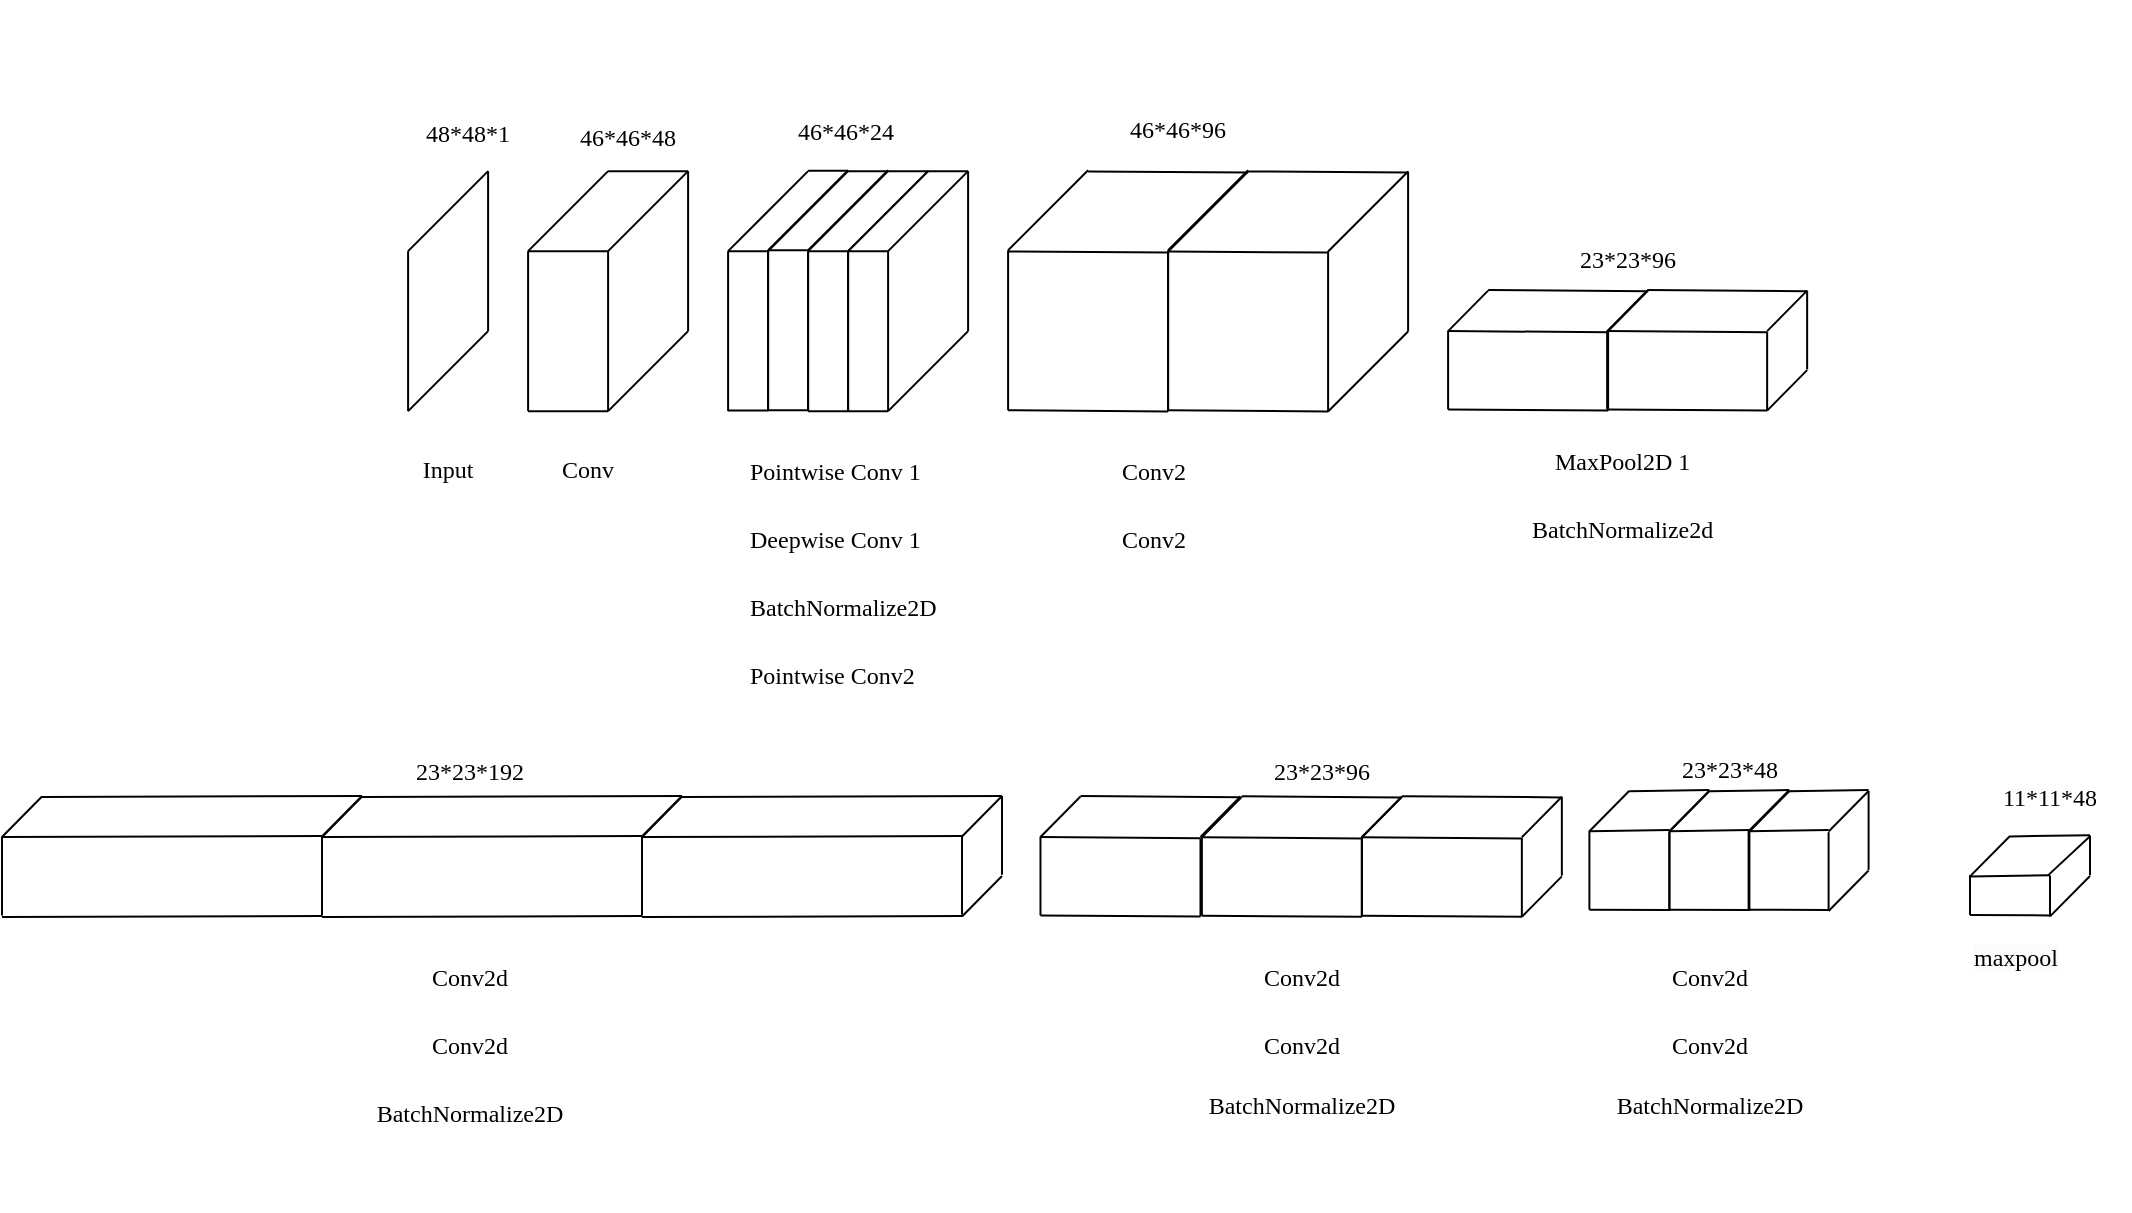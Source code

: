 <mxfile version="24.4.14" type="github">
  <diagram name="Page-1" id="ruQCSjTuEK-CR4j8ts8-">
    <mxGraphModel dx="1876" dy="813" grid="1" gridSize="10" guides="1" tooltips="1" connect="1" arrows="1" fold="1" page="1" pageScale="1" pageWidth="827" pageHeight="1169" math="0" shadow="0">
      <root>
        <mxCell id="0" />
        <mxCell id="1" parent="0" />
        <mxCell id="BOT6v-Y-nVdcMwbrMlGy-1" value="" style="endArrow=none;html=1;rounded=0;" parent="1" edge="1">
          <mxGeometry width="50" height="50" relative="1" as="geometry">
            <mxPoint x="249.05" y="250.57" as="sourcePoint" />
            <mxPoint x="289.05" y="210.57" as="targetPoint" />
          </mxGeometry>
        </mxCell>
        <mxCell id="BOT6v-Y-nVdcMwbrMlGy-2" value="" style="endArrow=none;html=1;rounded=0;" parent="1" edge="1">
          <mxGeometry width="50" height="50" relative="1" as="geometry">
            <mxPoint x="249.05" y="330.57" as="sourcePoint" />
            <mxPoint x="249.05" y="250.57" as="targetPoint" />
          </mxGeometry>
        </mxCell>
        <mxCell id="BOT6v-Y-nVdcMwbrMlGy-3" value="" style="endArrow=none;html=1;rounded=0;" parent="1" edge="1">
          <mxGeometry width="50" height="50" relative="1" as="geometry">
            <mxPoint x="249.05" y="330.57" as="sourcePoint" />
            <mxPoint x="289.05" y="290.57" as="targetPoint" />
          </mxGeometry>
        </mxCell>
        <mxCell id="BOT6v-Y-nVdcMwbrMlGy-4" value="" style="endArrow=none;html=1;rounded=0;" parent="1" edge="1">
          <mxGeometry width="50" height="50" relative="1" as="geometry">
            <mxPoint x="289.05" y="290.57" as="sourcePoint" />
            <mxPoint x="289.05" y="210.57" as="targetPoint" />
          </mxGeometry>
        </mxCell>
        <mxCell id="BOT6v-Y-nVdcMwbrMlGy-9" value="" style="endArrow=none;html=1;rounded=0;" parent="1" edge="1">
          <mxGeometry width="50" height="50" relative="1" as="geometry">
            <mxPoint x="309.05" y="250.57" as="sourcePoint" />
            <mxPoint x="349.05" y="210.57" as="targetPoint" />
          </mxGeometry>
        </mxCell>
        <mxCell id="BOT6v-Y-nVdcMwbrMlGy-10" value="" style="endArrow=none;html=1;rounded=0;" parent="1" edge="1">
          <mxGeometry width="50" height="50" relative="1" as="geometry">
            <mxPoint x="309.05" y="330.57" as="sourcePoint" />
            <mxPoint x="309.05" y="250.57" as="targetPoint" />
          </mxGeometry>
        </mxCell>
        <mxCell id="BOT6v-Y-nVdcMwbrMlGy-13" value="" style="endArrow=none;html=1;rounded=0;" parent="1" edge="1">
          <mxGeometry width="50" height="50" relative="1" as="geometry">
            <mxPoint x="309.05" y="330.57" as="sourcePoint" />
            <mxPoint x="349.05" y="330.57" as="targetPoint" />
          </mxGeometry>
        </mxCell>
        <mxCell id="BOT6v-Y-nVdcMwbrMlGy-14" value="" style="endArrow=none;html=1;rounded=0;" parent="1" edge="1">
          <mxGeometry width="50" height="50" relative="1" as="geometry">
            <mxPoint x="349.05" y="330.57" as="sourcePoint" />
            <mxPoint x="349.05" y="250.57" as="targetPoint" />
          </mxGeometry>
        </mxCell>
        <mxCell id="BOT6v-Y-nVdcMwbrMlGy-15" value="" style="endArrow=none;html=1;rounded=0;" parent="1" edge="1">
          <mxGeometry width="50" height="50" relative="1" as="geometry">
            <mxPoint x="349.05" y="330.57" as="sourcePoint" />
            <mxPoint x="389.05" y="290.57" as="targetPoint" />
          </mxGeometry>
        </mxCell>
        <mxCell id="BOT6v-Y-nVdcMwbrMlGy-16" value="" style="endArrow=none;html=1;rounded=0;" parent="1" edge="1">
          <mxGeometry width="50" height="50" relative="1" as="geometry">
            <mxPoint x="389.05" y="290.57" as="sourcePoint" />
            <mxPoint x="389.05" y="210.57" as="targetPoint" />
          </mxGeometry>
        </mxCell>
        <mxCell id="BOT6v-Y-nVdcMwbrMlGy-17" value="" style="endArrow=none;html=1;rounded=0;" parent="1" edge="1">
          <mxGeometry width="50" height="50" relative="1" as="geometry">
            <mxPoint x="309.05" y="250.57" as="sourcePoint" />
            <mxPoint x="349.05" y="250.57" as="targetPoint" />
          </mxGeometry>
        </mxCell>
        <mxCell id="BOT6v-Y-nVdcMwbrMlGy-18" value="" style="endArrow=none;html=1;rounded=0;" parent="1" edge="1">
          <mxGeometry width="50" height="50" relative="1" as="geometry">
            <mxPoint x="349.05" y="210.57" as="sourcePoint" />
            <mxPoint x="389.05" y="210.57" as="targetPoint" />
          </mxGeometry>
        </mxCell>
        <mxCell id="BOT6v-Y-nVdcMwbrMlGy-19" value="" style="endArrow=none;html=1;rounded=0;" parent="1" edge="1">
          <mxGeometry width="50" height="50" relative="1" as="geometry">
            <mxPoint x="349.05" y="250.57" as="sourcePoint" />
            <mxPoint x="389.05" y="210.57" as="targetPoint" />
          </mxGeometry>
        </mxCell>
        <mxCell id="BOT6v-Y-nVdcMwbrMlGy-20" value="" style="endArrow=none;html=1;rounded=0;" parent="1" edge="1">
          <mxGeometry width="50" height="50" relative="1" as="geometry">
            <mxPoint x="409.05" y="250.57" as="sourcePoint" />
            <mxPoint x="449.05" y="210.57" as="targetPoint" />
          </mxGeometry>
        </mxCell>
        <mxCell id="BOT6v-Y-nVdcMwbrMlGy-21" value="" style="endArrow=none;html=1;rounded=0;" parent="1" edge="1">
          <mxGeometry width="50" height="50" relative="1" as="geometry">
            <mxPoint x="409.05" y="330.57" as="sourcePoint" />
            <mxPoint x="409.05" y="250.57" as="targetPoint" />
          </mxGeometry>
        </mxCell>
        <mxCell id="BOT6v-Y-nVdcMwbrMlGy-23" value="" style="endArrow=none;html=1;rounded=0;" parent="1" edge="1">
          <mxGeometry width="50" height="50" relative="1" as="geometry">
            <mxPoint x="429.05" y="330.57" as="sourcePoint" />
            <mxPoint x="429.05" y="250.57" as="targetPoint" />
          </mxGeometry>
        </mxCell>
        <mxCell id="BOT6v-Y-nVdcMwbrMlGy-28" value="" style="endArrow=none;html=1;rounded=0;" parent="1" edge="1">
          <mxGeometry width="50" height="50" relative="1" as="geometry">
            <mxPoint x="429.05" y="250.57" as="sourcePoint" />
            <mxPoint x="469.05" y="210.57" as="targetPoint" />
          </mxGeometry>
        </mxCell>
        <mxCell id="BOT6v-Y-nVdcMwbrMlGy-30" value="" style="endArrow=none;html=1;rounded=0;" parent="1" edge="1">
          <mxGeometry width="50" height="50" relative="1" as="geometry">
            <mxPoint x="409.05" y="330.29" as="sourcePoint" />
            <mxPoint x="429.05" y="330.29" as="targetPoint" />
          </mxGeometry>
        </mxCell>
        <mxCell id="BOT6v-Y-nVdcMwbrMlGy-31" value="" style="endArrow=none;html=1;rounded=0;" parent="1" edge="1">
          <mxGeometry width="50" height="50" relative="1" as="geometry">
            <mxPoint x="409.05" y="250.57" as="sourcePoint" />
            <mxPoint x="429.05" y="250.57" as="targetPoint" />
          </mxGeometry>
        </mxCell>
        <mxCell id="BOT6v-Y-nVdcMwbrMlGy-32" value="" style="endArrow=none;html=1;rounded=0;" parent="1" edge="1">
          <mxGeometry width="50" height="50" relative="1" as="geometry">
            <mxPoint x="449.05" y="210.38" as="sourcePoint" />
            <mxPoint x="469.05" y="210.38" as="targetPoint" />
          </mxGeometry>
        </mxCell>
        <mxCell id="BOT6v-Y-nVdcMwbrMlGy-33" value="&lt;p style=&quot;font-family: &amp;quot;YAFdJllHsUM 0&amp;quot;, _fb_, auto; --fontSize: 16px; --lineHeight: 1.4; line-height: 22px;&quot; class=&quot;cvGsUA direction-ltr align-center para-style-body&quot;&gt;&lt;span style=&quot;background-color: initial;&quot;&gt;48*48*1&lt;/span&gt;&lt;br&gt;&lt;/p&gt;" style="text;html=1;align=center;verticalAlign=middle;whiteSpace=wrap;rounded=0;" parent="1" vertex="1">
          <mxGeometry x="249.05" y="160.57" width="60" height="60" as="geometry" />
        </mxCell>
        <mxCell id="BOT6v-Y-nVdcMwbrMlGy-35" value="&lt;p style=&quot;font-family: &amp;quot;YAFdJllHsUM 0&amp;quot;, _fb_, auto; --fontSize: 16px; --lineHeight: 1.4; line-height: 22px;&quot; class=&quot;cvGsUA direction-ltr align-center para-style-body&quot;&gt;&lt;br&gt;&lt;/p&gt;&lt;p style=&quot;font-family: &amp;quot;YAFdJllHsUM 0&amp;quot;, _fb_, auto; --fontSize: 16px; --lineHeight: 1.4; line-height: 22px;&quot; class=&quot;cvGsUA direction-ltr align-center para-style-body&quot;&gt;&lt;span class=&quot;OYPEnA text-decoration-none text-strikethrough-none&quot;&gt;46*46*48&lt;/span&gt;&lt;/p&gt;" style="text;html=1;align=center;verticalAlign=middle;whiteSpace=wrap;rounded=0;" parent="1" vertex="1">
          <mxGeometry x="329.05" y="160.57" width="60" height="30" as="geometry" />
        </mxCell>
        <mxCell id="BOT6v-Y-nVdcMwbrMlGy-36" value="&lt;p class=&quot;cvGsUA direction-ltr align-center para-style-body&quot; style=&quot;color: rgb(0, 0, 0); font-family: &amp;quot;YAFdJllHsUM 0&amp;quot;, _fb_, auto; --fontSize: 16px; --lineHeight: 1.4; text-transform: none; line-height: 22px;&quot;&gt;&lt;span style=&quot;background-color: initial; white-space: pre;&quot;&gt;&#x9;&lt;/span&gt;&lt;span style=&quot;background-color: initial;&quot;&gt;46*46*24&lt;/span&gt;&lt;br&gt;&lt;/p&gt;" style="text;whiteSpace=wrap;html=1;" parent="1" vertex="1">
          <mxGeometry x="418.05" y="160.57" width="120" height="100" as="geometry" />
        </mxCell>
        <mxCell id="BOT6v-Y-nVdcMwbrMlGy-37" value="" style="endArrow=none;html=1;rounded=0;" parent="1" edge="1">
          <mxGeometry width="50" height="50" relative="1" as="geometry">
            <mxPoint x="429.05" y="250.09" as="sourcePoint" />
            <mxPoint x="469.05" y="210.09" as="targetPoint" />
          </mxGeometry>
        </mxCell>
        <mxCell id="BOT6v-Y-nVdcMwbrMlGy-38" value="" style="endArrow=none;html=1;rounded=0;" parent="1" edge="1">
          <mxGeometry width="50" height="50" relative="1" as="geometry">
            <mxPoint x="429.05" y="330.09" as="sourcePoint" />
            <mxPoint x="429.05" y="250.09" as="targetPoint" />
          </mxGeometry>
        </mxCell>
        <mxCell id="BOT6v-Y-nVdcMwbrMlGy-39" value="" style="endArrow=none;html=1;rounded=0;" parent="1" edge="1">
          <mxGeometry width="50" height="50" relative="1" as="geometry">
            <mxPoint x="449.05" y="330.09" as="sourcePoint" />
            <mxPoint x="449.05" y="250.09" as="targetPoint" />
          </mxGeometry>
        </mxCell>
        <mxCell id="BOT6v-Y-nVdcMwbrMlGy-42" value="" style="endArrow=none;html=1;rounded=0;" parent="1" edge="1">
          <mxGeometry width="50" height="50" relative="1" as="geometry">
            <mxPoint x="449.05" y="250.09" as="sourcePoint" />
            <mxPoint x="489.05" y="210.09" as="targetPoint" />
          </mxGeometry>
        </mxCell>
        <mxCell id="BOT6v-Y-nVdcMwbrMlGy-43" value="" style="endArrow=none;html=1;rounded=0;" parent="1" edge="1">
          <mxGeometry width="50" height="50" relative="1" as="geometry">
            <mxPoint x="429.05" y="330.09" as="sourcePoint" />
            <mxPoint x="449.05" y="330.09" as="targetPoint" />
          </mxGeometry>
        </mxCell>
        <mxCell id="BOT6v-Y-nVdcMwbrMlGy-44" value="" style="endArrow=none;html=1;rounded=0;" parent="1" edge="1">
          <mxGeometry width="50" height="50" relative="1" as="geometry">
            <mxPoint x="429.05" y="250.09" as="sourcePoint" />
            <mxPoint x="449.05" y="250.09" as="targetPoint" />
          </mxGeometry>
        </mxCell>
        <mxCell id="BOT6v-Y-nVdcMwbrMlGy-46" value="&lt;p style=&quot;font-family: &amp;quot;YAFdJllHsUM 0&amp;quot;, _fb_, auto; --fontSize: 16px; --lineHeight: 1.4; line-height: 22px;&quot; class=&quot;cvGsUA direction-ltr align-center para-style-body&quot;&gt;&lt;br&gt;&lt;/p&gt;" style="text;whiteSpace=wrap;html=1;" parent="1" vertex="1">
          <mxGeometry x="509.05" y="125.57" width="90" height="70" as="geometry" />
        </mxCell>
        <mxCell id="BOT6v-Y-nVdcMwbrMlGy-56" value="&lt;p style=&quot;font-family: &amp;quot;YAFdJllHsUM 0&amp;quot;, _fb_, auto; --fontSize: 16px; --lineHeight: 1.4; line-height: 22px;&quot; class=&quot;cvGsUA direction-ltr align-center para-style-body&quot;&gt;&lt;br&gt;&lt;/p&gt;" style="text;whiteSpace=wrap;html=1;" parent="1" vertex="1">
          <mxGeometry x="594.05" y="125.57" width="90" height="70" as="geometry" />
        </mxCell>
        <mxCell id="BOT6v-Y-nVdcMwbrMlGy-59" value="" style="group" parent="1" vertex="1" connectable="0">
          <mxGeometry x="469.05" y="210.57" width="60" height="120" as="geometry" />
        </mxCell>
        <mxCell id="BOT6v-Y-nVdcMwbrMlGy-60" value="" style="endArrow=none;html=1;rounded=0;" parent="BOT6v-Y-nVdcMwbrMlGy-59" edge="1">
          <mxGeometry width="50" height="50" relative="1" as="geometry">
            <mxPoint y="40" as="sourcePoint" />
            <mxPoint x="40" as="targetPoint" />
          </mxGeometry>
        </mxCell>
        <mxCell id="BOT6v-Y-nVdcMwbrMlGy-61" value="" style="endArrow=none;html=1;rounded=0;" parent="BOT6v-Y-nVdcMwbrMlGy-59" edge="1">
          <mxGeometry width="50" height="50" relative="1" as="geometry">
            <mxPoint y="120" as="sourcePoint" />
            <mxPoint y="40" as="targetPoint" />
          </mxGeometry>
        </mxCell>
        <mxCell id="BOT6v-Y-nVdcMwbrMlGy-62" value="" style="endArrow=none;html=1;rounded=0;" parent="BOT6v-Y-nVdcMwbrMlGy-59" edge="1">
          <mxGeometry width="50" height="50" relative="1" as="geometry">
            <mxPoint x="20" y="120" as="sourcePoint" />
            <mxPoint x="20" y="40" as="targetPoint" />
          </mxGeometry>
        </mxCell>
        <mxCell id="BOT6v-Y-nVdcMwbrMlGy-63" value="" style="endArrow=none;html=1;rounded=0;" parent="BOT6v-Y-nVdcMwbrMlGy-59" edge="1">
          <mxGeometry width="50" height="50" relative="1" as="geometry">
            <mxPoint x="20" y="120" as="sourcePoint" />
            <mxPoint x="60" y="80" as="targetPoint" />
          </mxGeometry>
        </mxCell>
        <mxCell id="BOT6v-Y-nVdcMwbrMlGy-64" value="" style="endArrow=none;html=1;rounded=0;" parent="BOT6v-Y-nVdcMwbrMlGy-59" edge="1">
          <mxGeometry width="50" height="50" relative="1" as="geometry">
            <mxPoint x="60" y="80" as="sourcePoint" />
            <mxPoint x="60" as="targetPoint" />
          </mxGeometry>
        </mxCell>
        <mxCell id="BOT6v-Y-nVdcMwbrMlGy-65" value="" style="endArrow=none;html=1;rounded=0;" parent="BOT6v-Y-nVdcMwbrMlGy-59" edge="1">
          <mxGeometry width="50" height="50" relative="1" as="geometry">
            <mxPoint x="20" y="40" as="sourcePoint" />
            <mxPoint x="60" as="targetPoint" />
          </mxGeometry>
        </mxCell>
        <mxCell id="BOT6v-Y-nVdcMwbrMlGy-66" value="" style="endArrow=none;html=1;rounded=0;" parent="BOT6v-Y-nVdcMwbrMlGy-59" edge="1">
          <mxGeometry width="50" height="50" relative="1" as="geometry">
            <mxPoint y="120" as="sourcePoint" />
            <mxPoint x="20" y="120" as="targetPoint" />
          </mxGeometry>
        </mxCell>
        <mxCell id="BOT6v-Y-nVdcMwbrMlGy-67" value="" style="endArrow=none;html=1;rounded=0;" parent="BOT6v-Y-nVdcMwbrMlGy-59" edge="1">
          <mxGeometry width="50" height="50" relative="1" as="geometry">
            <mxPoint y="40" as="sourcePoint" />
            <mxPoint x="20" y="40" as="targetPoint" />
          </mxGeometry>
        </mxCell>
        <mxCell id="BOT6v-Y-nVdcMwbrMlGy-68" value="" style="endArrow=none;html=1;rounded=0;" parent="BOT6v-Y-nVdcMwbrMlGy-59" edge="1">
          <mxGeometry width="50" height="50" relative="1" as="geometry">
            <mxPoint x="40" as="sourcePoint" />
            <mxPoint x="60" as="targetPoint" />
          </mxGeometry>
        </mxCell>
        <mxCell id="BOT6v-Y-nVdcMwbrMlGy-81" value="&lt;p class=&quot;cvGsUA direction-ltr align-center para-style-body&quot; style=&quot;text-align: center; color: rgb(0, 0, 0); font-family: &amp;quot;YAFdJllHsUM 0&amp;quot;, _fb_, auto; --fontSize: 16px; --lineHeight: 1.4; text-transform: none; line-height: 22px;&quot;&gt;&lt;br&gt;&lt;/p&gt;&lt;p class=&quot;cvGsUA direction-ltr align-center para-style-body&quot; style=&quot;text-align: center; color: rgb(0, 0, 0); font-family: &amp;quot;YAFdJllHsUM 0&amp;quot;, _fb_, auto; --fontSize: 16px; --lineHeight: 1.4; text-transform: none; line-height: 22px;&quot;&gt;&lt;span class=&quot;OYPEnA text-decoration-none text-strikethrough-none&quot; style=&quot;color: rgb(0, 0, 0); font-weight: 400; font-style: normal;&quot;&gt;46*46*96&lt;/span&gt;&lt;/p&gt;" style="text;whiteSpace=wrap;html=1;" parent="1" vertex="1">
          <mxGeometry x="608.05" y="125.57" width="80" height="80.42" as="geometry" />
        </mxCell>
        <mxCell id="BOT6v-Y-nVdcMwbrMlGy-93" value="" style="group" parent="1" vertex="1" connectable="0">
          <mxGeometry x="629.05" y="210.15" width="120" height="120.57" as="geometry" />
        </mxCell>
        <mxCell id="BOT6v-Y-nVdcMwbrMlGy-94" value="" style="endArrow=none;html=1;rounded=0;" parent="BOT6v-Y-nVdcMwbrMlGy-93" edge="1">
          <mxGeometry width="50" height="50" relative="1" as="geometry">
            <mxPoint y="40" as="sourcePoint" />
            <mxPoint x="40" as="targetPoint" />
          </mxGeometry>
        </mxCell>
        <mxCell id="BOT6v-Y-nVdcMwbrMlGy-95" value="" style="endArrow=none;html=1;rounded=0;" parent="BOT6v-Y-nVdcMwbrMlGy-93" edge="1">
          <mxGeometry width="50" height="50" relative="1" as="geometry">
            <mxPoint y="120" as="sourcePoint" />
            <mxPoint y="40" as="targetPoint" />
          </mxGeometry>
        </mxCell>
        <mxCell id="BOT6v-Y-nVdcMwbrMlGy-96" value="" style="endArrow=none;html=1;rounded=0;" parent="BOT6v-Y-nVdcMwbrMlGy-93" edge="1">
          <mxGeometry width="50" height="50" relative="1" as="geometry">
            <mxPoint y="120" as="sourcePoint" />
            <mxPoint x="80" y="120.57" as="targetPoint" />
          </mxGeometry>
        </mxCell>
        <mxCell id="BOT6v-Y-nVdcMwbrMlGy-97" value="" style="endArrow=none;html=1;rounded=0;" parent="BOT6v-Y-nVdcMwbrMlGy-93" edge="1">
          <mxGeometry width="50" height="50" relative="1" as="geometry">
            <mxPoint x="80" y="120.57" as="sourcePoint" />
            <mxPoint x="80" y="40.57" as="targetPoint" />
          </mxGeometry>
        </mxCell>
        <mxCell id="BOT6v-Y-nVdcMwbrMlGy-98" value="" style="endArrow=none;html=1;rounded=0;" parent="BOT6v-Y-nVdcMwbrMlGy-93" edge="1">
          <mxGeometry width="50" height="50" relative="1" as="geometry">
            <mxPoint x="80" y="120.57" as="sourcePoint" />
            <mxPoint x="120" y="80.57" as="targetPoint" />
          </mxGeometry>
        </mxCell>
        <mxCell id="BOT6v-Y-nVdcMwbrMlGy-99" value="" style="endArrow=none;html=1;rounded=0;" parent="BOT6v-Y-nVdcMwbrMlGy-93" edge="1">
          <mxGeometry width="50" height="50" relative="1" as="geometry">
            <mxPoint x="120" y="80.57" as="sourcePoint" />
            <mxPoint x="120" y="0.57" as="targetPoint" />
          </mxGeometry>
        </mxCell>
        <mxCell id="BOT6v-Y-nVdcMwbrMlGy-100" value="" style="endArrow=none;html=1;rounded=0;" parent="BOT6v-Y-nVdcMwbrMlGy-93" edge="1">
          <mxGeometry width="50" height="50" relative="1" as="geometry">
            <mxPoint x="80" y="40.57" as="sourcePoint" />
            <mxPoint x="120" y="0.57" as="targetPoint" />
          </mxGeometry>
        </mxCell>
        <mxCell id="BOT6v-Y-nVdcMwbrMlGy-101" value="" style="endArrow=none;html=1;rounded=0;" parent="BOT6v-Y-nVdcMwbrMlGy-93" edge="1">
          <mxGeometry width="50" height="50" relative="1" as="geometry">
            <mxPoint y="40.57" as="sourcePoint" />
            <mxPoint x="80" y="41.14" as="targetPoint" />
          </mxGeometry>
        </mxCell>
        <mxCell id="BOT6v-Y-nVdcMwbrMlGy-102" value="" style="endArrow=none;html=1;rounded=0;" parent="BOT6v-Y-nVdcMwbrMlGy-93" edge="1">
          <mxGeometry width="50" height="50" relative="1" as="geometry">
            <mxPoint x="40" y="0.57" as="sourcePoint" />
            <mxPoint x="120" y="1.14" as="targetPoint" />
          </mxGeometry>
        </mxCell>
        <mxCell id="BOT6v-Y-nVdcMwbrMlGy-84" value="" style="endArrow=none;html=1;rounded=0;" parent="1" edge="1">
          <mxGeometry width="50" height="50" relative="1" as="geometry">
            <mxPoint x="769.05" y="329.74" as="sourcePoint" />
            <mxPoint x="769.05" y="290.31" as="targetPoint" />
          </mxGeometry>
        </mxCell>
        <mxCell id="BOT6v-Y-nVdcMwbrMlGy-85" value="" style="endArrow=none;html=1;rounded=0;" parent="1" edge="1">
          <mxGeometry width="50" height="50" relative="1" as="geometry">
            <mxPoint x="769.05" y="329.74" as="sourcePoint" />
            <mxPoint x="849.05" y="330.31" as="targetPoint" />
          </mxGeometry>
        </mxCell>
        <mxCell id="BOT6v-Y-nVdcMwbrMlGy-89" value="" style="endArrow=none;html=1;rounded=0;" parent="1" edge="1">
          <mxGeometry width="50" height="50" relative="1" as="geometry">
            <mxPoint x="849.05" y="290.54" as="sourcePoint" />
            <mxPoint x="869.05" y="270.31" as="targetPoint" />
          </mxGeometry>
        </mxCell>
        <mxCell id="BOT6v-Y-nVdcMwbrMlGy-90" value="" style="endArrow=none;html=1;rounded=0;" parent="1" edge="1">
          <mxGeometry width="50" height="50" relative="1" as="geometry">
            <mxPoint x="769.05" y="290.54" as="sourcePoint" />
            <mxPoint x="849.05" y="291.11" as="targetPoint" />
          </mxGeometry>
        </mxCell>
        <mxCell id="BOT6v-Y-nVdcMwbrMlGy-91" value="" style="endArrow=none;html=1;rounded=0;" parent="1" edge="1">
          <mxGeometry width="50" height="50" relative="1" as="geometry">
            <mxPoint x="789.05" y="270.03" as="sourcePoint" />
            <mxPoint x="869.05" y="270.6" as="targetPoint" />
          </mxGeometry>
        </mxCell>
        <mxCell id="BOT6v-Y-nVdcMwbrMlGy-104" value="" style="endArrow=none;html=1;rounded=0;" parent="1" edge="1">
          <mxGeometry width="50" height="50" relative="1" as="geometry">
            <mxPoint x="769.05" y="290.54" as="sourcePoint" />
            <mxPoint x="789.05" y="270.31" as="targetPoint" />
          </mxGeometry>
        </mxCell>
        <mxCell id="BOT6v-Y-nVdcMwbrMlGy-106" value="" style="endArrow=none;html=1;rounded=0;" parent="1" edge="1">
          <mxGeometry width="50" height="50" relative="1" as="geometry">
            <mxPoint x="849.05" y="330.31" as="sourcePoint" />
            <mxPoint x="849.05" y="290.88" as="targetPoint" />
          </mxGeometry>
        </mxCell>
        <mxCell id="BOT6v-Y-nVdcMwbrMlGy-109" value="" style="endArrow=none;html=1;rounded=0;" parent="1" edge="1">
          <mxGeometry width="50" height="50" relative="1" as="geometry">
            <mxPoint x="848.57" y="329.74" as="sourcePoint" />
            <mxPoint x="848.57" y="290.31" as="targetPoint" />
          </mxGeometry>
        </mxCell>
        <mxCell id="BOT6v-Y-nVdcMwbrMlGy-110" value="" style="endArrow=none;html=1;rounded=0;" parent="1" edge="1">
          <mxGeometry width="50" height="50" relative="1" as="geometry">
            <mxPoint x="848.57" y="329.74" as="sourcePoint" />
            <mxPoint x="928.57" y="330.31" as="targetPoint" />
          </mxGeometry>
        </mxCell>
        <mxCell id="BOT6v-Y-nVdcMwbrMlGy-111" value="" style="endArrow=none;html=1;rounded=0;" parent="1" edge="1">
          <mxGeometry width="50" height="50" relative="1" as="geometry">
            <mxPoint x="928.57" y="290.54" as="sourcePoint" />
            <mxPoint x="948.57" y="270.31" as="targetPoint" />
          </mxGeometry>
        </mxCell>
        <mxCell id="BOT6v-Y-nVdcMwbrMlGy-112" value="" style="endArrow=none;html=1;rounded=0;" parent="1" edge="1">
          <mxGeometry width="50" height="50" relative="1" as="geometry">
            <mxPoint x="848.57" y="290.54" as="sourcePoint" />
            <mxPoint x="928.57" y="291.11" as="targetPoint" />
          </mxGeometry>
        </mxCell>
        <mxCell id="BOT6v-Y-nVdcMwbrMlGy-113" value="" style="endArrow=none;html=1;rounded=0;" parent="1" edge="1">
          <mxGeometry width="50" height="50" relative="1" as="geometry">
            <mxPoint x="868.57" y="270.03" as="sourcePoint" />
            <mxPoint x="948.57" y="270.6" as="targetPoint" />
          </mxGeometry>
        </mxCell>
        <mxCell id="BOT6v-Y-nVdcMwbrMlGy-114" value="" style="endArrow=none;html=1;rounded=0;" parent="1" edge="1">
          <mxGeometry width="50" height="50" relative="1" as="geometry">
            <mxPoint x="848.57" y="290.54" as="sourcePoint" />
            <mxPoint x="868.57" y="270.31" as="targetPoint" />
          </mxGeometry>
        </mxCell>
        <mxCell id="BOT6v-Y-nVdcMwbrMlGy-115" value="" style="endArrow=none;html=1;rounded=0;" parent="1" edge="1">
          <mxGeometry width="50" height="50" relative="1" as="geometry">
            <mxPoint x="928.57" y="330.31" as="sourcePoint" />
            <mxPoint x="948.57" y="310.08" as="targetPoint" />
          </mxGeometry>
        </mxCell>
        <mxCell id="BOT6v-Y-nVdcMwbrMlGy-116" value="" style="endArrow=none;html=1;rounded=0;" parent="1" edge="1">
          <mxGeometry width="50" height="50" relative="1" as="geometry">
            <mxPoint x="928.57" y="330.31" as="sourcePoint" />
            <mxPoint x="928.57" y="290.88" as="targetPoint" />
          </mxGeometry>
        </mxCell>
        <mxCell id="BOT6v-Y-nVdcMwbrMlGy-117" value="" style="endArrow=none;html=1;rounded=0;" parent="1" edge="1">
          <mxGeometry width="50" height="50" relative="1" as="geometry">
            <mxPoint x="948.57" y="309.74" as="sourcePoint" />
            <mxPoint x="948.57" y="270.31" as="targetPoint" />
          </mxGeometry>
        </mxCell>
        <mxCell id="BOT6v-Y-nVdcMwbrMlGy-118" value="&lt;p class=&quot;cvGsUA direction-ltr align-center para-style-body&quot; style=&quot;color: rgb(0, 0, 0); font-family: &amp;quot;YAFdJllHsUM 0&amp;quot;, _fb_, auto; --fontSize: 16px; --lineHeight: 1.4; text-transform: none; line-height: 22px;&quot;&gt;&lt;br&gt;&lt;/p&gt;&lt;p class=&quot;cvGsUA direction-ltr align-center para-style-body&quot; style=&quot;color: rgb(0, 0, 0); font-family: &amp;quot;YAFdJllHsUM 0&amp;quot;, _fb_, auto; --fontSize: 16px; --lineHeight: 1.4; text-transform: none; line-height: 22px;&quot;&gt;&lt;span class=&quot;OYPEnA text-decoration-none text-strikethrough-none&quot; style=&quot;color: rgb(0, 0, 0); font-weight: 400; font-style: normal;&quot;&gt;&lt;span style=&quot;white-space: pre;&quot;&gt;&#x9;&lt;/span&gt;23*23*96&lt;/span&gt;&lt;/p&gt;" style="text;whiteSpace=wrap;html=1;" parent="1" vertex="1">
          <mxGeometry x="809.05" y="190.57" width="120" height="100" as="geometry" />
        </mxCell>
        <mxCell id="i-L_4i1-_gD5fJflmv38-16" value="&lt;p class=&quot;cvGsUA direction-ltr align-center para-style-body&quot; style=&quot;color: rgb(0, 0, 0); font-family: &amp;quot;YAFdJllHsUM 0&amp;quot;, _fb_, auto; --fontSize: 16px; --lineHeight: 1.4; text-transform: none; line-height: 22px;&quot;&gt;&lt;br&gt;&lt;/p&gt;&lt;p class=&quot;cvGsUA direction-ltr align-center para-style-body&quot; style=&quot;color: rgb(0, 0, 0); font-family: &amp;quot;YAFdJllHsUM 0&amp;quot;, _fb_, auto; --fontSize: 16px; --lineHeight: 1.4; text-transform: none; line-height: 22px;&quot;&gt;&lt;span class=&quot;OYPEnA text-decoration-none text-strikethrough-none&quot; style=&quot;color: rgb(0, 0, 0); font-weight: 400; font-style: normal;&quot;&gt;23*23*192&lt;/span&gt;&lt;/p&gt;" style="text;whiteSpace=wrap;html=1;align=center;" parent="1" vertex="1">
          <mxGeometry x="235" y="447" width="90" height="100" as="geometry" />
        </mxCell>
        <mxCell id="hQGoK5evNUAvpz7l86rO-1" value="" style="group" parent="1" vertex="1" connectable="0">
          <mxGeometry x="366" y="523" width="180" height="60.51" as="geometry" />
        </mxCell>
        <mxCell id="hQGoK5evNUAvpz7l86rO-2" value="" style="endArrow=none;html=1;rounded=0;" parent="hQGoK5evNUAvpz7l86rO-1" edge="1">
          <mxGeometry width="50" height="50" relative="1" as="geometry">
            <mxPoint y="59.71" as="sourcePoint" />
            <mxPoint y="20.28" as="targetPoint" />
          </mxGeometry>
        </mxCell>
        <mxCell id="hQGoK5evNUAvpz7l86rO-3" value="" style="endArrow=none;html=1;rounded=0;" parent="hQGoK5evNUAvpz7l86rO-1" edge="1">
          <mxGeometry width="50" height="50" relative="1" as="geometry">
            <mxPoint y="20.51" as="sourcePoint" />
            <mxPoint x="160" y="20" as="targetPoint" />
          </mxGeometry>
        </mxCell>
        <mxCell id="hQGoK5evNUAvpz7l86rO-4" value="" style="endArrow=none;html=1;rounded=0;" parent="hQGoK5evNUAvpz7l86rO-1" edge="1">
          <mxGeometry width="50" height="50" relative="1" as="geometry">
            <mxPoint y="20.51" as="sourcePoint" />
            <mxPoint x="20" y="0.28" as="targetPoint" />
          </mxGeometry>
        </mxCell>
        <mxCell id="hQGoK5evNUAvpz7l86rO-5" value="" style="endArrow=none;html=1;rounded=0;" parent="hQGoK5evNUAvpz7l86rO-1" edge="1">
          <mxGeometry width="50" height="50" relative="1" as="geometry">
            <mxPoint y="60.51" as="sourcePoint" />
            <mxPoint x="160" y="60" as="targetPoint" />
          </mxGeometry>
        </mxCell>
        <mxCell id="hQGoK5evNUAvpz7l86rO-6" value="" style="endArrow=none;html=1;rounded=0;" parent="hQGoK5evNUAvpz7l86rO-1" edge="1">
          <mxGeometry width="50" height="50" relative="1" as="geometry">
            <mxPoint x="20" y="0.51" as="sourcePoint" />
            <mxPoint x="180" as="targetPoint" />
          </mxGeometry>
        </mxCell>
        <mxCell id="hQGoK5evNUAvpz7l86rO-7" value="" style="endArrow=none;html=1;rounded=0;" parent="hQGoK5evNUAvpz7l86rO-1" edge="1">
          <mxGeometry width="50" height="50" relative="1" as="geometry">
            <mxPoint x="160" y="20.23" as="sourcePoint" />
            <mxPoint x="180" as="targetPoint" />
          </mxGeometry>
        </mxCell>
        <mxCell id="hQGoK5evNUAvpz7l86rO-8" value="" style="endArrow=none;html=1;rounded=0;" parent="hQGoK5evNUAvpz7l86rO-1" edge="1">
          <mxGeometry width="50" height="50" relative="1" as="geometry">
            <mxPoint x="160" y="60.23" as="sourcePoint" />
            <mxPoint x="180" y="40" as="targetPoint" />
          </mxGeometry>
        </mxCell>
        <mxCell id="hQGoK5evNUAvpz7l86rO-9" value="" style="endArrow=none;html=1;rounded=0;" parent="hQGoK5evNUAvpz7l86rO-1" edge="1">
          <mxGeometry width="50" height="50" relative="1" as="geometry">
            <mxPoint x="160" y="59.43" as="sourcePoint" />
            <mxPoint x="160" y="20" as="targetPoint" />
          </mxGeometry>
        </mxCell>
        <mxCell id="hQGoK5evNUAvpz7l86rO-10" value="" style="endArrow=none;html=1;rounded=0;" parent="hQGoK5evNUAvpz7l86rO-1" edge="1">
          <mxGeometry width="50" height="50" relative="1" as="geometry">
            <mxPoint x="180" y="39.43" as="sourcePoint" />
            <mxPoint x="180" as="targetPoint" />
          </mxGeometry>
        </mxCell>
        <mxCell id="hQGoK5evNUAvpz7l86rO-12" value="" style="endArrow=none;html=1;rounded=0;" parent="1" edge="1">
          <mxGeometry width="50" height="50" relative="1" as="geometry">
            <mxPoint x="565.24" y="582.71" as="sourcePoint" />
            <mxPoint x="565.24" y="543.28" as="targetPoint" />
          </mxGeometry>
        </mxCell>
        <mxCell id="hQGoK5evNUAvpz7l86rO-13" value="" style="endArrow=none;html=1;rounded=0;" parent="1" edge="1">
          <mxGeometry width="50" height="50" relative="1" as="geometry">
            <mxPoint x="565.24" y="582.71" as="sourcePoint" />
            <mxPoint x="645.24" y="583.28" as="targetPoint" />
          </mxGeometry>
        </mxCell>
        <mxCell id="hQGoK5evNUAvpz7l86rO-14" value="" style="endArrow=none;html=1;rounded=0;" parent="1" edge="1">
          <mxGeometry width="50" height="50" relative="1" as="geometry">
            <mxPoint x="645.24" y="543.51" as="sourcePoint" />
            <mxPoint x="665.24" y="523.28" as="targetPoint" />
          </mxGeometry>
        </mxCell>
        <mxCell id="hQGoK5evNUAvpz7l86rO-15" value="" style="endArrow=none;html=1;rounded=0;" parent="1" edge="1">
          <mxGeometry width="50" height="50" relative="1" as="geometry">
            <mxPoint x="565.24" y="543.51" as="sourcePoint" />
            <mxPoint x="645.24" y="544.08" as="targetPoint" />
          </mxGeometry>
        </mxCell>
        <mxCell id="hQGoK5evNUAvpz7l86rO-16" value="" style="endArrow=none;html=1;rounded=0;" parent="1" edge="1">
          <mxGeometry width="50" height="50" relative="1" as="geometry">
            <mxPoint x="585.24" y="523.0" as="sourcePoint" />
            <mxPoint x="665.24" y="523.57" as="targetPoint" />
          </mxGeometry>
        </mxCell>
        <mxCell id="hQGoK5evNUAvpz7l86rO-17" value="" style="endArrow=none;html=1;rounded=0;" parent="1" edge="1">
          <mxGeometry width="50" height="50" relative="1" as="geometry">
            <mxPoint x="565.24" y="543.51" as="sourcePoint" />
            <mxPoint x="585.24" y="523.28" as="targetPoint" />
          </mxGeometry>
        </mxCell>
        <mxCell id="hQGoK5evNUAvpz7l86rO-19" value="" style="endArrow=none;html=1;rounded=0;" parent="1" edge="1">
          <mxGeometry width="50" height="50" relative="1" as="geometry">
            <mxPoint x="645.24" y="583.28" as="sourcePoint" />
            <mxPoint x="645.24" y="543.85" as="targetPoint" />
          </mxGeometry>
        </mxCell>
        <mxCell id="hQGoK5evNUAvpz7l86rO-22" value="" style="endArrow=none;html=1;rounded=0;" parent="1" edge="1">
          <mxGeometry width="50" height="50" relative="1" as="geometry">
            <mxPoint x="645.93" y="582.83" as="sourcePoint" />
            <mxPoint x="645.93" y="543.4" as="targetPoint" />
          </mxGeometry>
        </mxCell>
        <mxCell id="hQGoK5evNUAvpz7l86rO-23" value="" style="endArrow=none;html=1;rounded=0;" parent="1" edge="1">
          <mxGeometry width="50" height="50" relative="1" as="geometry">
            <mxPoint x="645.93" y="582.83" as="sourcePoint" />
            <mxPoint x="725.93" y="583.4" as="targetPoint" />
          </mxGeometry>
        </mxCell>
        <mxCell id="hQGoK5evNUAvpz7l86rO-24" value="" style="endArrow=none;html=1;rounded=0;" parent="1" edge="1">
          <mxGeometry width="50" height="50" relative="1" as="geometry">
            <mxPoint x="725.93" y="543.63" as="sourcePoint" />
            <mxPoint x="745.93" y="523.4" as="targetPoint" />
          </mxGeometry>
        </mxCell>
        <mxCell id="hQGoK5evNUAvpz7l86rO-25" value="" style="endArrow=none;html=1;rounded=0;" parent="1" edge="1">
          <mxGeometry width="50" height="50" relative="1" as="geometry">
            <mxPoint x="645.93" y="543.63" as="sourcePoint" />
            <mxPoint x="725.93" y="544.2" as="targetPoint" />
          </mxGeometry>
        </mxCell>
        <mxCell id="hQGoK5evNUAvpz7l86rO-26" value="" style="endArrow=none;html=1;rounded=0;" parent="1" edge="1">
          <mxGeometry width="50" height="50" relative="1" as="geometry">
            <mxPoint x="665.93" y="523.12" as="sourcePoint" />
            <mxPoint x="745.93" y="523.69" as="targetPoint" />
          </mxGeometry>
        </mxCell>
        <mxCell id="hQGoK5evNUAvpz7l86rO-27" value="" style="endArrow=none;html=1;rounded=0;" parent="1" edge="1">
          <mxGeometry width="50" height="50" relative="1" as="geometry">
            <mxPoint x="645.93" y="543.63" as="sourcePoint" />
            <mxPoint x="665.93" y="523.4" as="targetPoint" />
          </mxGeometry>
        </mxCell>
        <mxCell id="hQGoK5evNUAvpz7l86rO-29" value="" style="endArrow=none;html=1;rounded=0;" parent="1" edge="1">
          <mxGeometry width="50" height="50" relative="1" as="geometry">
            <mxPoint x="725.93" y="583.4" as="sourcePoint" />
            <mxPoint x="725.93" y="543.97" as="targetPoint" />
          </mxGeometry>
        </mxCell>
        <mxCell id="hQGoK5evNUAvpz7l86rO-31" value="&lt;p class=&quot;cvGsUA direction-ltr align-center para-style-body&quot; style=&quot;color: rgb(0, 0, 0); font-family: &amp;quot;YAFdJllHsUM 0&amp;quot;, _fb_, auto; --fontSize: 16px; --lineHeight: 1.4; text-transform: none; line-height: 22px;&quot;&gt;&lt;br&gt;&lt;/p&gt;&lt;p class=&quot;cvGsUA direction-ltr align-center para-style-body&quot; style=&quot;color: rgb(0, 0, 0); font-family: &amp;quot;YAFdJllHsUM 0&amp;quot;, _fb_, auto; --fontSize: 16px; --lineHeight: 1.4; text-transform: none; line-height: 22px;&quot;&gt;&lt;span class=&quot;OYPEnA text-decoration-none text-strikethrough-none&quot; style=&quot;color: rgb(0, 0, 0); font-weight: 400; font-style: normal;&quot;&gt;23*23*96&lt;/span&gt;&lt;/p&gt;" style="text;whiteSpace=wrap;html=1;align=center;" parent="1" vertex="1">
          <mxGeometry x="666" y="447" width="80" height="100" as="geometry" />
        </mxCell>
        <mxCell id="hQGoK5evNUAvpz7l86rO-33" value="" style="endArrow=none;html=1;rounded=0;" parent="1" edge="1">
          <mxGeometry width="50" height="50" relative="1" as="geometry">
            <mxPoint x="725.93" y="582.83" as="sourcePoint" />
            <mxPoint x="725.93" y="543.4" as="targetPoint" />
          </mxGeometry>
        </mxCell>
        <mxCell id="hQGoK5evNUAvpz7l86rO-34" value="" style="endArrow=none;html=1;rounded=0;" parent="1" edge="1">
          <mxGeometry width="50" height="50" relative="1" as="geometry">
            <mxPoint x="725.93" y="582.83" as="sourcePoint" />
            <mxPoint x="805.93" y="583.4" as="targetPoint" />
          </mxGeometry>
        </mxCell>
        <mxCell id="hQGoK5evNUAvpz7l86rO-35" value="" style="endArrow=none;html=1;rounded=0;" parent="1" edge="1">
          <mxGeometry width="50" height="50" relative="1" as="geometry">
            <mxPoint x="805.93" y="543.63" as="sourcePoint" />
            <mxPoint x="825.93" y="523.4" as="targetPoint" />
          </mxGeometry>
        </mxCell>
        <mxCell id="hQGoK5evNUAvpz7l86rO-36" value="" style="endArrow=none;html=1;rounded=0;" parent="1" edge="1">
          <mxGeometry width="50" height="50" relative="1" as="geometry">
            <mxPoint x="725.93" y="543.63" as="sourcePoint" />
            <mxPoint x="805.93" y="544.2" as="targetPoint" />
          </mxGeometry>
        </mxCell>
        <mxCell id="hQGoK5evNUAvpz7l86rO-37" value="" style="endArrow=none;html=1;rounded=0;" parent="1" edge="1">
          <mxGeometry width="50" height="50" relative="1" as="geometry">
            <mxPoint x="745.93" y="523.12" as="sourcePoint" />
            <mxPoint x="825.93" y="523.69" as="targetPoint" />
          </mxGeometry>
        </mxCell>
        <mxCell id="hQGoK5evNUAvpz7l86rO-38" value="" style="endArrow=none;html=1;rounded=0;" parent="1" edge="1">
          <mxGeometry width="50" height="50" relative="1" as="geometry">
            <mxPoint x="725.93" y="543.63" as="sourcePoint" />
            <mxPoint x="745.93" y="523.4" as="targetPoint" />
          </mxGeometry>
        </mxCell>
        <mxCell id="hQGoK5evNUAvpz7l86rO-39" value="" style="endArrow=none;html=1;rounded=0;" parent="1" edge="1">
          <mxGeometry width="50" height="50" relative="1" as="geometry">
            <mxPoint x="805.93" y="583.4" as="sourcePoint" />
            <mxPoint x="825.93" y="563.17" as="targetPoint" />
          </mxGeometry>
        </mxCell>
        <mxCell id="hQGoK5evNUAvpz7l86rO-40" value="" style="endArrow=none;html=1;rounded=0;" parent="1" edge="1">
          <mxGeometry width="50" height="50" relative="1" as="geometry">
            <mxPoint x="805.93" y="583.4" as="sourcePoint" />
            <mxPoint x="805.93" y="543.97" as="targetPoint" />
          </mxGeometry>
        </mxCell>
        <mxCell id="hQGoK5evNUAvpz7l86rO-41" value="" style="endArrow=none;html=1;rounded=0;" parent="1" edge="1">
          <mxGeometry width="50" height="50" relative="1" as="geometry">
            <mxPoint x="825.93" y="562.83" as="sourcePoint" />
            <mxPoint x="825.93" y="523.4" as="targetPoint" />
          </mxGeometry>
        </mxCell>
        <mxCell id="hQGoK5evNUAvpz7l86rO-43" value="" style="endArrow=none;html=1;rounded=0;" parent="1" edge="1">
          <mxGeometry width="50" height="50" relative="1" as="geometry">
            <mxPoint x="839.7" y="579.82" as="sourcePoint" />
            <mxPoint x="839.7" y="540.39" as="targetPoint" />
          </mxGeometry>
        </mxCell>
        <mxCell id="hQGoK5evNUAvpz7l86rO-44" value="" style="endArrow=none;html=1;rounded=0;" parent="1" edge="1">
          <mxGeometry width="50" height="50" relative="1" as="geometry">
            <mxPoint x="839.7" y="579.82" as="sourcePoint" />
            <mxPoint x="879.7" y="580" as="targetPoint" />
          </mxGeometry>
        </mxCell>
        <mxCell id="hQGoK5evNUAvpz7l86rO-45" value="" style="endArrow=none;html=1;rounded=0;" parent="1" edge="1">
          <mxGeometry width="50" height="50" relative="1" as="geometry">
            <mxPoint x="879.7" y="540.74" as="sourcePoint" />
            <mxPoint x="899.7" y="520.51" as="targetPoint" />
          </mxGeometry>
        </mxCell>
        <mxCell id="hQGoK5evNUAvpz7l86rO-46" value="" style="endArrow=none;html=1;rounded=0;" parent="1" edge="1">
          <mxGeometry width="50" height="50" relative="1" as="geometry">
            <mxPoint x="839.7" y="540.62" as="sourcePoint" />
            <mxPoint x="879.7" y="540" as="targetPoint" />
          </mxGeometry>
        </mxCell>
        <mxCell id="hQGoK5evNUAvpz7l86rO-48" value="" style="endArrow=none;html=1;rounded=0;" parent="1" edge="1">
          <mxGeometry width="50" height="50" relative="1" as="geometry">
            <mxPoint x="839.7" y="540.62" as="sourcePoint" />
            <mxPoint x="859.7" y="520.39" as="targetPoint" />
          </mxGeometry>
        </mxCell>
        <mxCell id="hQGoK5evNUAvpz7l86rO-50" value="" style="endArrow=none;html=1;rounded=0;" parent="1" edge="1">
          <mxGeometry width="50" height="50" relative="1" as="geometry">
            <mxPoint x="879.7" y="580.51" as="sourcePoint" />
            <mxPoint x="879.7" y="541.08" as="targetPoint" />
          </mxGeometry>
        </mxCell>
        <mxCell id="hQGoK5evNUAvpz7l86rO-52" value="" style="endArrow=none;html=1;rounded=0;" parent="1" edge="1">
          <mxGeometry width="50" height="50" relative="1" as="geometry">
            <mxPoint x="859.7" y="520.62" as="sourcePoint" />
            <mxPoint x="899.7" y="520" as="targetPoint" />
          </mxGeometry>
        </mxCell>
        <mxCell id="hQGoK5evNUAvpz7l86rO-54" value="" style="endArrow=none;html=1;rounded=0;" parent="1" edge="1">
          <mxGeometry width="50" height="50" relative="1" as="geometry">
            <mxPoint x="879.7" y="579.82" as="sourcePoint" />
            <mxPoint x="879.7" y="540.39" as="targetPoint" />
          </mxGeometry>
        </mxCell>
        <mxCell id="hQGoK5evNUAvpz7l86rO-55" value="" style="endArrow=none;html=1;rounded=0;" parent="1" edge="1">
          <mxGeometry width="50" height="50" relative="1" as="geometry">
            <mxPoint x="879.7" y="579.82" as="sourcePoint" />
            <mxPoint x="919.7" y="580" as="targetPoint" />
          </mxGeometry>
        </mxCell>
        <mxCell id="hQGoK5evNUAvpz7l86rO-56" value="" style="endArrow=none;html=1;rounded=0;" parent="1" edge="1">
          <mxGeometry width="50" height="50" relative="1" as="geometry">
            <mxPoint x="919.7" y="540.74" as="sourcePoint" />
            <mxPoint x="939.7" y="520.51" as="targetPoint" />
          </mxGeometry>
        </mxCell>
        <mxCell id="hQGoK5evNUAvpz7l86rO-57" value="" style="endArrow=none;html=1;rounded=0;" parent="1" edge="1">
          <mxGeometry width="50" height="50" relative="1" as="geometry">
            <mxPoint x="879.7" y="540.62" as="sourcePoint" />
            <mxPoint x="919.7" y="540" as="targetPoint" />
          </mxGeometry>
        </mxCell>
        <mxCell id="hQGoK5evNUAvpz7l86rO-58" value="" style="endArrow=none;html=1;rounded=0;" parent="1" edge="1">
          <mxGeometry width="50" height="50" relative="1" as="geometry">
            <mxPoint x="879.7" y="540.62" as="sourcePoint" />
            <mxPoint x="899.7" y="520.39" as="targetPoint" />
          </mxGeometry>
        </mxCell>
        <mxCell id="hQGoK5evNUAvpz7l86rO-60" value="" style="endArrow=none;html=1;rounded=0;" parent="1" edge="1">
          <mxGeometry width="50" height="50" relative="1" as="geometry">
            <mxPoint x="919.7" y="580.51" as="sourcePoint" />
            <mxPoint x="919.7" y="541.08" as="targetPoint" />
          </mxGeometry>
        </mxCell>
        <mxCell id="hQGoK5evNUAvpz7l86rO-62" value="" style="endArrow=none;html=1;rounded=0;" parent="1" edge="1">
          <mxGeometry width="50" height="50" relative="1" as="geometry">
            <mxPoint x="899.7" y="520.62" as="sourcePoint" />
            <mxPoint x="939.7" y="520" as="targetPoint" />
          </mxGeometry>
        </mxCell>
        <mxCell id="hQGoK5evNUAvpz7l86rO-63" value="&lt;p class=&quot;cvGsUA direction-ltr align-center para-style-body&quot; style=&quot;color: rgb(0, 0, 0); font-family: &amp;quot;YAFdJllHsUM 0&amp;quot;, _fb_, auto; --fontSize: 16px; --lineHeight: 1.4; text-transform: none; line-height: 22px;&quot;&gt;&lt;span style=&quot;background-color: initial;&quot;&gt;23*23*48&lt;/span&gt;&lt;br&gt;&lt;/p&gt;" style="text;whiteSpace=wrap;html=1;align=center;" parent="1" vertex="1">
          <mxGeometry x="870" y="480" width="80" height="40" as="geometry" />
        </mxCell>
        <mxCell id="hQGoK5evNUAvpz7l86rO-64" value="" style="endArrow=none;html=1;rounded=0;" parent="1" edge="1">
          <mxGeometry width="50" height="50" relative="1" as="geometry">
            <mxPoint x="919.3" y="579.82" as="sourcePoint" />
            <mxPoint x="919.3" y="540.39" as="targetPoint" />
          </mxGeometry>
        </mxCell>
        <mxCell id="hQGoK5evNUAvpz7l86rO-65" value="" style="endArrow=none;html=1;rounded=0;" parent="1" edge="1">
          <mxGeometry width="50" height="50" relative="1" as="geometry">
            <mxPoint x="919.3" y="579.82" as="sourcePoint" />
            <mxPoint x="959.3" y="580" as="targetPoint" />
          </mxGeometry>
        </mxCell>
        <mxCell id="hQGoK5evNUAvpz7l86rO-66" value="" style="endArrow=none;html=1;rounded=0;" parent="1" edge="1">
          <mxGeometry width="50" height="50" relative="1" as="geometry">
            <mxPoint x="959.3" y="540.74" as="sourcePoint" />
            <mxPoint x="979.3" y="520.51" as="targetPoint" />
          </mxGeometry>
        </mxCell>
        <mxCell id="hQGoK5evNUAvpz7l86rO-67" value="" style="endArrow=none;html=1;rounded=0;" parent="1" edge="1">
          <mxGeometry width="50" height="50" relative="1" as="geometry">
            <mxPoint x="919.3" y="540.62" as="sourcePoint" />
            <mxPoint x="959.3" y="540" as="targetPoint" />
          </mxGeometry>
        </mxCell>
        <mxCell id="hQGoK5evNUAvpz7l86rO-68" value="" style="endArrow=none;html=1;rounded=0;" parent="1" edge="1">
          <mxGeometry width="50" height="50" relative="1" as="geometry">
            <mxPoint x="919.3" y="540.62" as="sourcePoint" />
            <mxPoint x="939.3" y="520.39" as="targetPoint" />
          </mxGeometry>
        </mxCell>
        <mxCell id="hQGoK5evNUAvpz7l86rO-69" value="" style="endArrow=none;html=1;rounded=0;" parent="1" edge="1">
          <mxGeometry width="50" height="50" relative="1" as="geometry">
            <mxPoint x="959.3" y="580.51" as="sourcePoint" />
            <mxPoint x="979.3" y="560.28" as="targetPoint" />
          </mxGeometry>
        </mxCell>
        <mxCell id="hQGoK5evNUAvpz7l86rO-70" value="" style="endArrow=none;html=1;rounded=0;" parent="1" edge="1">
          <mxGeometry width="50" height="50" relative="1" as="geometry">
            <mxPoint x="959.3" y="580.51" as="sourcePoint" />
            <mxPoint x="959.3" y="541.08" as="targetPoint" />
          </mxGeometry>
        </mxCell>
        <mxCell id="hQGoK5evNUAvpz7l86rO-71" value="" style="endArrow=none;html=1;rounded=0;" parent="1" edge="1">
          <mxGeometry width="50" height="50" relative="1" as="geometry">
            <mxPoint x="979.3" y="559.94" as="sourcePoint" />
            <mxPoint x="979.3" y="520.51" as="targetPoint" />
          </mxGeometry>
        </mxCell>
        <mxCell id="hQGoK5evNUAvpz7l86rO-72" value="" style="endArrow=none;html=1;rounded=0;" parent="1" edge="1">
          <mxGeometry width="50" height="50" relative="1" as="geometry">
            <mxPoint x="939.3" y="520.62" as="sourcePoint" />
            <mxPoint x="979.3" y="520" as="targetPoint" />
          </mxGeometry>
        </mxCell>
        <mxCell id="hQGoK5evNUAvpz7l86rO-74" value="" style="endArrow=none;html=1;rounded=0;" parent="1" edge="1">
          <mxGeometry width="50" height="50" relative="1" as="geometry">
            <mxPoint x="1030" y="582.51" as="sourcePoint" />
            <mxPoint x="1030" y="562.69" as="targetPoint" />
          </mxGeometry>
        </mxCell>
        <mxCell id="hQGoK5evNUAvpz7l86rO-75" value="" style="endArrow=none;html=1;rounded=0;" parent="1" edge="1">
          <mxGeometry width="50" height="50" relative="1" as="geometry">
            <mxPoint x="1030" y="582.51" as="sourcePoint" />
            <mxPoint x="1070" y="582.69" as="targetPoint" />
          </mxGeometry>
        </mxCell>
        <mxCell id="hQGoK5evNUAvpz7l86rO-76" value="" style="endArrow=none;html=1;rounded=0;" parent="1" edge="1">
          <mxGeometry width="50" height="50" relative="1" as="geometry">
            <mxPoint x="1069" y="562.69" as="sourcePoint" />
            <mxPoint x="1090" y="543.09" as="targetPoint" />
          </mxGeometry>
        </mxCell>
        <mxCell id="hQGoK5evNUAvpz7l86rO-77" value="" style="endArrow=none;html=1;rounded=0;" parent="1" edge="1">
          <mxGeometry width="50" height="50" relative="1" as="geometry">
            <mxPoint x="1030" y="563.2" as="sourcePoint" />
            <mxPoint x="1070" y="562.58" as="targetPoint" />
          </mxGeometry>
        </mxCell>
        <mxCell id="hQGoK5evNUAvpz7l86rO-78" value="" style="endArrow=none;html=1;rounded=0;" parent="1" edge="1">
          <mxGeometry width="50" height="50" relative="1" as="geometry">
            <mxPoint x="1030" y="563.2" as="sourcePoint" />
            <mxPoint x="1050" y="542.97" as="targetPoint" />
          </mxGeometry>
        </mxCell>
        <mxCell id="hQGoK5evNUAvpz7l86rO-79" value="" style="endArrow=none;html=1;rounded=0;" parent="1" edge="1">
          <mxGeometry width="50" height="50" relative="1" as="geometry">
            <mxPoint x="1070" y="583.2" as="sourcePoint" />
            <mxPoint x="1090" y="562.97" as="targetPoint" />
          </mxGeometry>
        </mxCell>
        <mxCell id="hQGoK5evNUAvpz7l86rO-80" value="" style="endArrow=none;html=1;rounded=0;" parent="1" edge="1">
          <mxGeometry width="50" height="50" relative="1" as="geometry">
            <mxPoint x="1070" y="583.2" as="sourcePoint" />
            <mxPoint x="1070" y="562.69" as="targetPoint" />
          </mxGeometry>
        </mxCell>
        <mxCell id="hQGoK5evNUAvpz7l86rO-81" value="" style="endArrow=none;html=1;rounded=0;" parent="1" edge="1">
          <mxGeometry width="50" height="50" relative="1" as="geometry">
            <mxPoint x="1090" y="562.63" as="sourcePoint" />
            <mxPoint x="1090" y="542.69" as="targetPoint" />
          </mxGeometry>
        </mxCell>
        <mxCell id="hQGoK5evNUAvpz7l86rO-82" value="" style="endArrow=none;html=1;rounded=0;" parent="1" edge="1">
          <mxGeometry width="50" height="50" relative="1" as="geometry">
            <mxPoint x="1050" y="543.2" as="sourcePoint" />
            <mxPoint x="1090" y="542.58" as="targetPoint" />
          </mxGeometry>
        </mxCell>
        <mxCell id="hQGoK5evNUAvpz7l86rO-83" value="&lt;p class=&quot;cvGsUA direction-ltr align-center para-style-body&quot; style=&quot;color: rgb(0, 0, 0); font-family: &amp;quot;YAFdJllHsUM 0&amp;quot;, _fb_, auto; --fontSize: 16px; --lineHeight: 1.4; text-transform: none; line-height: 22px;&quot;&gt;&lt;br&gt;&lt;/p&gt;&lt;p class=&quot;cvGsUA direction-ltr align-center para-style-body&quot; style=&quot;color: rgb(0, 0, 0); font-family: &amp;quot;YAFdJllHsUM 0&amp;quot;, _fb_, auto; --fontSize: 16px; --lineHeight: 1.4; text-transform: none; line-height: 22px;&quot;&gt;&lt;span class=&quot;OYPEnA text-decoration-none text-strikethrough-none&quot; style=&quot;color: rgb(0, 0, 0); font-weight: 400; font-style: normal;&quot;&gt;11*11*48&lt;/span&gt;&lt;/p&gt;" style="text;whiteSpace=wrap;html=1;align=center;" parent="1" vertex="1">
          <mxGeometry x="1030" y="460" width="80" height="40" as="geometry" />
        </mxCell>
        <mxCell id="jDdecLn_piC6YFQ7kY6F-6" value="" style="endArrow=none;html=1;rounded=0;" parent="1" edge="1">
          <mxGeometry width="50" height="50" relative="1" as="geometry">
            <mxPoint x="489.05" y="210.57" as="sourcePoint" />
            <mxPoint x="469.05" y="210.57" as="targetPoint" />
          </mxGeometry>
        </mxCell>
        <mxCell id="BOT6v-Y-nVdcMwbrMlGy-47" value="" style="endArrow=none;html=1;rounded=0;" parent="1" edge="1">
          <mxGeometry width="50" height="50" relative="1" as="geometry">
            <mxPoint x="449.05" y="250.57" as="sourcePoint" />
            <mxPoint x="489.05" y="210.57" as="targetPoint" />
          </mxGeometry>
        </mxCell>
        <mxCell id="BOT6v-Y-nVdcMwbrMlGy-48" value="" style="endArrow=none;html=1;rounded=0;" parent="1" edge="1">
          <mxGeometry width="50" height="50" relative="1" as="geometry">
            <mxPoint x="449.05" y="330.57" as="sourcePoint" />
            <mxPoint x="449.05" y="250.57" as="targetPoint" />
          </mxGeometry>
        </mxCell>
        <mxCell id="BOT6v-Y-nVdcMwbrMlGy-49" value="" style="endArrow=none;html=1;rounded=0;" parent="1" edge="1">
          <mxGeometry width="50" height="50" relative="1" as="geometry">
            <mxPoint x="469.05" y="330.57" as="sourcePoint" />
            <mxPoint x="469.05" y="250.57" as="targetPoint" />
          </mxGeometry>
        </mxCell>
        <mxCell id="BOT6v-Y-nVdcMwbrMlGy-52" value="" style="endArrow=none;html=1;rounded=0;" parent="1" edge="1">
          <mxGeometry width="50" height="50" relative="1" as="geometry">
            <mxPoint x="469.05" y="250.57" as="sourcePoint" />
            <mxPoint x="509.05" y="210.57" as="targetPoint" />
          </mxGeometry>
        </mxCell>
        <mxCell id="BOT6v-Y-nVdcMwbrMlGy-53" value="" style="endArrow=none;html=1;rounded=0;" parent="1" edge="1">
          <mxGeometry width="50" height="50" relative="1" as="geometry">
            <mxPoint x="449.05" y="330.57" as="sourcePoint" />
            <mxPoint x="469.05" y="330.57" as="targetPoint" />
          </mxGeometry>
        </mxCell>
        <mxCell id="BOT6v-Y-nVdcMwbrMlGy-54" value="" style="endArrow=none;html=1;rounded=0;" parent="1" edge="1">
          <mxGeometry width="50" height="50" relative="1" as="geometry">
            <mxPoint x="449.05" y="250.57" as="sourcePoint" />
            <mxPoint x="469.05" y="250.57" as="targetPoint" />
          </mxGeometry>
        </mxCell>
        <mxCell id="BOT6v-Y-nVdcMwbrMlGy-55" value="" style="endArrow=none;html=1;rounded=0;" parent="1" edge="1">
          <mxGeometry width="50" height="50" relative="1" as="geometry">
            <mxPoint x="489.05" y="210.57" as="sourcePoint" />
            <mxPoint x="509.05" y="210.57" as="targetPoint" />
          </mxGeometry>
        </mxCell>
        <mxCell id="BOT6v-Y-nVdcMwbrMlGy-69" value="" style="endArrow=none;html=1;rounded=0;" parent="1" edge="1">
          <mxGeometry width="50" height="50" relative="1" as="geometry">
            <mxPoint x="549.05" y="250.15" as="sourcePoint" />
            <mxPoint x="589.05" y="210.15" as="targetPoint" />
          </mxGeometry>
        </mxCell>
        <mxCell id="BOT6v-Y-nVdcMwbrMlGy-70" value="" style="endArrow=none;html=1;rounded=0;" parent="1" edge="1">
          <mxGeometry width="50" height="50" relative="1" as="geometry">
            <mxPoint x="549.05" y="330.15" as="sourcePoint" />
            <mxPoint x="549.05" y="250.15" as="targetPoint" />
          </mxGeometry>
        </mxCell>
        <mxCell id="BOT6v-Y-nVdcMwbrMlGy-71" value="" style="endArrow=none;html=1;rounded=0;" parent="1" edge="1">
          <mxGeometry width="50" height="50" relative="1" as="geometry">
            <mxPoint x="549.05" y="330.15" as="sourcePoint" />
            <mxPoint x="629.05" y="330.72" as="targetPoint" />
          </mxGeometry>
        </mxCell>
        <mxCell id="BOT6v-Y-nVdcMwbrMlGy-72" value="" style="endArrow=none;html=1;rounded=0;" parent="1" edge="1">
          <mxGeometry width="50" height="50" relative="1" as="geometry">
            <mxPoint x="629.05" y="330.72" as="sourcePoint" />
            <mxPoint x="629.05" y="250.72" as="targetPoint" />
          </mxGeometry>
        </mxCell>
        <mxCell id="BOT6v-Y-nVdcMwbrMlGy-77" value="" style="endArrow=none;html=1;rounded=0;" parent="1" edge="1">
          <mxGeometry width="50" height="50" relative="1" as="geometry">
            <mxPoint x="629.05" y="250.72" as="sourcePoint" />
            <mxPoint x="669.05" y="210.72" as="targetPoint" />
          </mxGeometry>
        </mxCell>
        <mxCell id="BOT6v-Y-nVdcMwbrMlGy-78" value="" style="endArrow=none;html=1;rounded=0;" parent="1" edge="1">
          <mxGeometry width="50" height="50" relative="1" as="geometry">
            <mxPoint x="549.05" y="250.72" as="sourcePoint" />
            <mxPoint x="629.05" y="251.29" as="targetPoint" />
          </mxGeometry>
        </mxCell>
        <mxCell id="BOT6v-Y-nVdcMwbrMlGy-79" value="" style="endArrow=none;html=1;rounded=0;" parent="1" edge="1">
          <mxGeometry width="50" height="50" relative="1" as="geometry">
            <mxPoint x="589.05" y="210.72" as="sourcePoint" />
            <mxPoint x="669.05" y="211.29" as="targetPoint" />
          </mxGeometry>
        </mxCell>
        <mxCell id="i-L_4i1-_gD5fJflmv38-7" value="" style="endArrow=none;html=1;rounded=0;" parent="1" edge="1">
          <mxGeometry width="50" height="50" relative="1" as="geometry">
            <mxPoint x="46" y="582.71" as="sourcePoint" />
            <mxPoint x="46" y="543.28" as="targetPoint" />
          </mxGeometry>
        </mxCell>
        <mxCell id="i-L_4i1-_gD5fJflmv38-8" value="" style="endArrow=none;html=1;rounded=0;" parent="1" edge="1">
          <mxGeometry width="50" height="50" relative="1" as="geometry">
            <mxPoint x="46" y="543.51" as="sourcePoint" />
            <mxPoint x="206" y="543" as="targetPoint" />
          </mxGeometry>
        </mxCell>
        <mxCell id="i-L_4i1-_gD5fJflmv38-9" value="" style="endArrow=none;html=1;rounded=0;" parent="1" edge="1">
          <mxGeometry width="50" height="50" relative="1" as="geometry">
            <mxPoint x="46" y="543.51" as="sourcePoint" />
            <mxPoint x="66" y="523.28" as="targetPoint" />
          </mxGeometry>
        </mxCell>
        <mxCell id="i-L_4i1-_gD5fJflmv38-10" value="" style="endArrow=none;html=1;rounded=0;" parent="1" edge="1">
          <mxGeometry width="50" height="50" relative="1" as="geometry">
            <mxPoint x="46" y="583.51" as="sourcePoint" />
            <mxPoint x="206" y="583" as="targetPoint" />
          </mxGeometry>
        </mxCell>
        <mxCell id="i-L_4i1-_gD5fJflmv38-11" value="" style="endArrow=none;html=1;rounded=0;" parent="1" edge="1">
          <mxGeometry width="50" height="50" relative="1" as="geometry">
            <mxPoint x="66" y="523.51" as="sourcePoint" />
            <mxPoint x="226" y="523" as="targetPoint" />
          </mxGeometry>
        </mxCell>
        <mxCell id="i-L_4i1-_gD5fJflmv38-12" value="" style="endArrow=none;html=1;rounded=0;" parent="1" edge="1">
          <mxGeometry width="50" height="50" relative="1" as="geometry">
            <mxPoint x="206" y="543.23" as="sourcePoint" />
            <mxPoint x="226" y="523" as="targetPoint" />
          </mxGeometry>
        </mxCell>
        <mxCell id="i-L_4i1-_gD5fJflmv38-14" value="" style="endArrow=none;html=1;rounded=0;" parent="1" edge="1">
          <mxGeometry width="50" height="50" relative="1" as="geometry">
            <mxPoint x="206" y="582.43" as="sourcePoint" />
            <mxPoint x="206" y="543" as="targetPoint" />
          </mxGeometry>
        </mxCell>
        <mxCell id="BOT6v-Y-nVdcMwbrMlGy-120" value="" style="endArrow=none;html=1;rounded=0;" parent="1" edge="1">
          <mxGeometry width="50" height="50" relative="1" as="geometry">
            <mxPoint x="206" y="582.71" as="sourcePoint" />
            <mxPoint x="206" y="543.28" as="targetPoint" />
          </mxGeometry>
        </mxCell>
        <mxCell id="BOT6v-Y-nVdcMwbrMlGy-123" value="" style="endArrow=none;html=1;rounded=0;" parent="1" edge="1">
          <mxGeometry width="50" height="50" relative="1" as="geometry">
            <mxPoint x="206" y="543.51" as="sourcePoint" />
            <mxPoint x="366" y="543" as="targetPoint" />
          </mxGeometry>
        </mxCell>
        <mxCell id="BOT6v-Y-nVdcMwbrMlGy-125" value="" style="endArrow=none;html=1;rounded=0;" parent="1" edge="1">
          <mxGeometry width="50" height="50" relative="1" as="geometry">
            <mxPoint x="206" y="543.51" as="sourcePoint" />
            <mxPoint x="226" y="523.28" as="targetPoint" />
          </mxGeometry>
        </mxCell>
        <mxCell id="BOT6v-Y-nVdcMwbrMlGy-129" value="" style="endArrow=none;html=1;rounded=0;" parent="1" edge="1">
          <mxGeometry width="50" height="50" relative="1" as="geometry">
            <mxPoint x="206" y="583.51" as="sourcePoint" />
            <mxPoint x="366" y="583" as="targetPoint" />
          </mxGeometry>
        </mxCell>
        <mxCell id="BOT6v-Y-nVdcMwbrMlGy-130" value="" style="endArrow=none;html=1;rounded=0;" parent="1" edge="1">
          <mxGeometry width="50" height="50" relative="1" as="geometry">
            <mxPoint x="226" y="523.51" as="sourcePoint" />
            <mxPoint x="386" y="523" as="targetPoint" />
          </mxGeometry>
        </mxCell>
        <mxCell id="BOT6v-Y-nVdcMwbrMlGy-131" value="" style="endArrow=none;html=1;rounded=0;" parent="1" edge="1">
          <mxGeometry width="50" height="50" relative="1" as="geometry">
            <mxPoint x="366" y="543.23" as="sourcePoint" />
            <mxPoint x="386" y="523" as="targetPoint" />
          </mxGeometry>
        </mxCell>
        <mxCell id="i-L_4i1-_gD5fJflmv38-2" value="" style="endArrow=none;html=1;rounded=0;" parent="1" edge="1">
          <mxGeometry width="50" height="50" relative="1" as="geometry">
            <mxPoint x="366" y="582.43" as="sourcePoint" />
            <mxPoint x="366" y="543" as="targetPoint" />
          </mxGeometry>
        </mxCell>
        <mxCell id="3nOd5g_lh1NAbwsvEot6-1" value="&lt;p class=&quot;cvGsUA direction-ltr align-center para-style-body&quot; style=&quot;color: rgb(0, 0, 0); font-family: &amp;quot;YAFdJllHsUM 0&amp;quot;, _fb_, auto; --fontSize: 16px; --lineHeight: 1.4; text-transform: none; line-height: 22px;&quot;&gt;&lt;span class=&quot;OYPEnA text-decoration-none text-strikethrough-none&quot; style=&quot;color: rgb(0, 0, 0); font-weight: 400; font-style: normal;&quot;&gt;Pointwise Conv 1&lt;/span&gt;&lt;span class=&quot;OYPEnA text-decoration-none text-strikethrough-none white-space-prewrap&quot; style=&quot;color: rgb(0, 0, 0); font-weight: 400; font-style: normal;&quot;&gt; &lt;/span&gt;&lt;/p&gt;&lt;p class=&quot;cvGsUA direction-ltr align-center para-style-body&quot; style=&quot;color: rgb(0, 0, 0); font-family: &amp;quot;YAFdJllHsUM 0&amp;quot;, _fb_, auto; --fontSize: 16px; --lineHeight: 1.4; text-transform: none; line-height: 22px;&quot;&gt;&lt;span style=&quot;background-color: initial;&quot;&gt;Deepwise Conv 1&lt;/span&gt;&lt;/p&gt;&lt;p style=&quot;font-family: &amp;quot;YAFdJllHsUM 0&amp;quot;, _fb_, auto; --fontSize: 16px; --lineHeight: 1.4; line-height: 22px;&quot; class=&quot;cvGsUA direction-ltr align-center para-style-body&quot;&gt;&lt;span class=&quot;OYPEnA text-decoration-none text-strikethrough-none white-space-prewrap&quot;&gt;&lt;/span&gt;&lt;/p&gt;&lt;p style=&quot;font-family: &amp;quot;YAFdJllHsUM 0&amp;quot;, _fb_, auto; --fontSize: 16px; --lineHeight: 1.4; line-height: 22px;&quot; class=&quot;cvGsUA direction-ltr align-center para-style-body&quot;&gt;&lt;span class=&quot;OYPEnA text-decoration-none text-strikethrough-none&quot;&gt;BatchNormalize2D&lt;/span&gt;&lt;/p&gt;&lt;p style=&quot;font-family: &amp;quot;YAFdJllHsUM 0&amp;quot;, _fb_, auto; --fontSize: 16px; --lineHeight: 1.4; line-height: 22px;&quot; class=&quot;cvGsUA direction-ltr align-center para-style-body&quot;&gt;&lt;span style=&quot;text-align: center; background-color: initial;&quot;&gt;Pointwise Conv2&lt;/span&gt;&lt;/p&gt;" style="text;whiteSpace=wrap;html=1;" vertex="1" parent="1">
          <mxGeometry x="418.05" y="330.57" width="91" height="149.43" as="geometry" />
        </mxCell>
        <mxCell id="3nOd5g_lh1NAbwsvEot6-2" value="&lt;p style=&quot;font-family: &amp;quot;YAFdJllHsUM 0&amp;quot;, _fb_, auto; --fontSize: 16px; --lineHeight: 1.4; line-height: 22px;&quot; class=&quot;cvGsUA direction-ltr align-center para-style-body&quot;&gt;&lt;span class=&quot;OYPEnA text-decoration-none text-strikethrough-none&quot;&gt;Conv&lt;/span&gt;&lt;span class=&quot;OYPEnA text-decoration-none text-strikethrough-none white-space-prewrap&quot;&gt; &lt;/span&gt;&lt;/p&gt;&lt;p style=&quot;font-family: &amp;quot;YAFdJllHsUM 0&amp;quot;, _fb_, auto; --fontSize: 16px; --lineHeight: 1.4; line-height: 22px;&quot; class=&quot;cvGsUA direction-ltr align-center para-style-body&quot;&gt;&lt;br&gt;&lt;/p&gt;" style="text;html=1;align=center;verticalAlign=middle;whiteSpace=wrap;rounded=0;" vertex="1" parent="1">
          <mxGeometry x="309.05" y="360.57" width="60" height="30" as="geometry" />
        </mxCell>
        <mxCell id="3nOd5g_lh1NAbwsvEot6-3" value="&lt;p style=&quot;font-family: &amp;quot;YAFdJllHsUM 0&amp;quot;, _fb_, auto; --fontSize: 16px; --lineHeight: 1.4; line-height: 22px;&quot; class=&quot;cvGsUA direction-ltr align-center para-style-body&quot;&gt;Input&lt;/p&gt;&lt;p style=&quot;font-family: &amp;quot;YAFdJllHsUM 0&amp;quot;, _fb_, auto; --fontSize: 16px; --lineHeight: 1.4; line-height: 22px;&quot; class=&quot;cvGsUA direction-ltr align-center para-style-body&quot;&gt;&lt;br&gt;&lt;/p&gt;" style="text;html=1;align=center;verticalAlign=middle;whiteSpace=wrap;rounded=0;" vertex="1" parent="1">
          <mxGeometry x="239.05" y="335.57" width="60" height="80" as="geometry" />
        </mxCell>
        <mxCell id="3nOd5g_lh1NAbwsvEot6-5" value="&lt;p class=&quot;cvGsUA direction-ltr align-center para-style-body&quot; style=&quot;text-align: center; color: rgb(0, 0, 0); font-family: &amp;quot;YAFdJllHsUM 0&amp;quot;, _fb_, auto; --fontSize: 16px; --lineHeight: 1.4; text-transform: none; line-height: 22px;&quot;&gt;Conv2&lt;/p&gt;&lt;p class=&quot;cvGsUA direction-ltr align-center para-style-body&quot; style=&quot;text-align: center; color: rgb(0, 0, 0); font-family: &amp;quot;YAFdJllHsUM 0&amp;quot;, _fb_, auto; --fontSize: 16px; --lineHeight: 1.4; text-transform: none; line-height: 22px;&quot;&gt;Conv2&lt;/p&gt;" style="text;whiteSpace=wrap;html=1;" vertex="1" parent="1">
          <mxGeometry x="604.05" y="330.72" width="80" height="100" as="geometry" />
        </mxCell>
        <mxCell id="3nOd5g_lh1NAbwsvEot6-6" value="&lt;p class=&quot;cvGsUA direction-ltr align-center para-style-body&quot; style=&quot;text-align: center; color: rgb(0, 0, 0); font-family: &amp;quot;YAFdJllHsUM 0&amp;quot;, _fb_, auto; --fontSize: 16px; --lineHeight: 1.4; text-transform: none; line-height: 22px;&quot;&gt;&lt;span class=&quot;OYPEnA white-space-prewrap text-decoration-none text-strikethrough-none&quot; style=&quot;color: rgb(0, 0, 0); font-weight: 400; font-style: normal;&quot;&gt; &lt;/span&gt;&lt;span class=&quot;OYPEnA text-decoration-none text-strikethrough-none&quot; style=&quot;color: rgb(0, 0, 0); font-weight: 400; font-style: normal;&quot;&gt;MaxPool2D 1&lt;/span&gt;&lt;span class=&quot;OYPEnA text-decoration-none text-strikethrough-none white-space-prewrap&quot; style=&quot;color: rgb(0, 0, 0); font-weight: 400; font-style: normal;&quot;&gt; &lt;/span&gt;&lt;/p&gt;&lt;p class=&quot;cvGsUA direction-ltr align-center para-style-body&quot; style=&quot;text-align: center; color: rgb(0, 0, 0); font-family: &amp;quot;YAFdJllHsUM 0&amp;quot;, _fb_, auto; --fontSize: 16px; --lineHeight: 1.4; text-transform: none; line-height: 22px;&quot;&gt;&lt;span style=&quot;text-align: left;&quot;&gt;BatchNormalize2d&lt;/span&gt;&lt;br&gt;&lt;/p&gt;" style="text;whiteSpace=wrap;html=1;" vertex="1" parent="1">
          <mxGeometry x="809.05" y="325.57" width="100" height="100" as="geometry" />
        </mxCell>
        <mxCell id="3nOd5g_lh1NAbwsvEot6-7" value="&lt;p class=&quot;cvGsUA direction-ltr align-center para-style-body&quot; style=&quot;color: rgb(0, 0, 0); font-family: &amp;quot;YAFdJllHsUM 0&amp;quot;, _fb_, auto; --fontSize: 16px; --lineHeight: 1.4; text-transform: none; line-height: 22px;&quot;&gt;&lt;span class=&quot;OYPEnA text-decoration-none text-strikethrough-none&quot; style=&quot;color: rgb(0, 0, 0); font-weight: 400; font-style: normal;&quot;&gt;Conv2d&lt;/span&gt;&lt;/p&gt;&lt;p style=&quot;font-family: &amp;quot;YAFdJllHsUM 0&amp;quot;, _fb_, auto; --fontSize: 16px; --lineHeight: 1.4; line-height: 22px;&quot; class=&quot;cvGsUA direction-ltr align-center para-style-body&quot;&gt;&lt;span class=&quot;OYPEnA text-decoration-none text-strikethrough-none&quot;&gt;Conv2d&lt;/span&gt;&lt;/p&gt;&lt;div&gt;&lt;span class=&quot;OYPEnA text-decoration-none text-strikethrough-none&quot;&gt;&lt;p style=&quot;font-family: &amp;quot;YAFdJllHsUM 0&amp;quot;, _fb_, auto; --fontSize: 16px; --lineHeight: 1.4; line-height: 22px;&quot; class=&quot;cvGsUA direction-ltr align-center para-style-body&quot;&gt;&lt;span class=&quot;OYPEnA text-decoration-none text-strikethrough-none&quot;&gt;BatchNormalize2D&lt;/span&gt;&lt;span class=&quot;OYPEnA text-decoration-none text-strikethrough-none white-space-prewrap&quot;&gt;&lt;/span&gt;&lt;/p&gt;&lt;div&gt;&lt;span class=&quot;OYPEnA text-decoration-none text-strikethrough-none&quot;&gt;&lt;br&gt;&lt;/span&gt;&lt;/div&gt;&lt;/span&gt;&lt;/div&gt;" style="text;whiteSpace=wrap;html=1;align=center;" vertex="1" parent="1">
          <mxGeometry x="235" y="583.51" width="90" height="100" as="geometry" />
        </mxCell>
        <mxCell id="3nOd5g_lh1NAbwsvEot6-9" value="&lt;p class=&quot;cvGsUA direction-ltr align-center para-style-body&quot; style=&quot;color: rgb(0, 0, 0); font-family: &amp;quot;YAFdJllHsUM 0&amp;quot;, _fb_, auto; --fontSize: 16px; --lineHeight: 1.4; text-transform: none; line-height: 22px;&quot;&gt;&lt;span style=&quot;background-color: initial;&quot;&gt;Conv2d&lt;/span&gt;&lt;br&gt;&lt;/p&gt;&lt;p style=&quot;font-family: &amp;quot;YAFdJllHsUM 0&amp;quot;, _fb_, auto; --fontSize: 16px; --lineHeight: 1.4; line-height: 22px;&quot; class=&quot;cvGsUA direction-ltr align-center para-style-body&quot;&gt;&lt;span class=&quot;OYPEnA text-decoration-none text-strikethrough-none&quot;&gt;Conv2d&lt;/span&gt;&lt;/p&gt;&lt;div style=&quot;text-align: left;&quot;&gt;&lt;span class=&quot;OYPEnA text-decoration-none text-strikethrough-none&quot;&gt;&lt;span style=&quot;font-family: &amp;quot;YAFdJllHsUM 0&amp;quot;, _fb_, auto; text-align: center;&quot;&gt;BatchNormalize2D&lt;/span&gt;&lt;/span&gt;&lt;/div&gt;" style="text;whiteSpace=wrap;html=1;align=center;" vertex="1" parent="1">
          <mxGeometry x="641" y="583.51" width="110" height="139.49" as="geometry" />
        </mxCell>
        <mxCell id="3nOd5g_lh1NAbwsvEot6-10" value="&lt;p class=&quot;cvGsUA direction-ltr align-center para-style-body&quot; style=&quot;color: rgb(0, 0, 0); font-family: &amp;quot;YAFdJllHsUM 0&amp;quot;, _fb_, auto; --fontSize: 16px; --lineHeight: 1.4; text-transform: none; line-height: 22px;&quot;&gt;&lt;span class=&quot;OYPEnA text-decoration-none text-strikethrough-none&quot; style=&quot;color: rgb(0, 0, 0); font-weight: 400; font-style: normal;&quot;&gt;Conv2d&lt;/span&gt;&lt;/p&gt;&lt;p style=&quot;font-family: &amp;quot;YAFdJllHsUM 0&amp;quot;, _fb_, auto; --fontSize: 16px; --lineHeight: 1.4; line-height: 22px;&quot; class=&quot;cvGsUA direction-ltr align-center para-style-body&quot;&gt;&lt;span class=&quot;OYPEnA text-decoration-none text-strikethrough-none&quot;&gt;Conv2d&lt;/span&gt;&lt;/p&gt;&lt;div&gt;&lt;span class=&quot;OYPEnA text-decoration-none text-strikethrough-none&quot;&gt;&lt;span style=&quot;font-family: &amp;quot;YAFdJllHsUM 0&amp;quot;, _fb_, auto;&quot;&gt;BatchNormalize2D&lt;/span&gt;&lt;br&gt;&lt;/span&gt;&lt;/div&gt;" style="text;whiteSpace=wrap;html=1;align=center;" vertex="1" parent="1">
          <mxGeometry x="860" y="583.51" width="80" height="146.49" as="geometry" />
        </mxCell>
        <mxCell id="3nOd5g_lh1NAbwsvEot6-11" value="&lt;span style=&quot;color: rgb(0, 0, 0); font-family: &amp;quot;YAFdJllHsUM 0&amp;quot;, _fb_, auto; font-size: 12px; font-style: normal; font-variant-ligatures: normal; font-variant-caps: normal; font-weight: 400; letter-spacing: normal; orphans: 2; text-align: center; text-indent: 0px; text-transform: none; widows: 2; word-spacing: 0px; -webkit-text-stroke-width: 0px; white-space: normal; background-color: rgb(251, 251, 251); text-decoration-thickness: initial; text-decoration-style: initial; text-decoration-color: initial; display: inline !important; float: none;&quot;&gt;maxpool&lt;/span&gt;" style="text;whiteSpace=wrap;html=1;" vertex="1" parent="1">
          <mxGeometry x="1030" y="590" width="80" height="40" as="geometry" />
        </mxCell>
      </root>
    </mxGraphModel>
  </diagram>
</mxfile>
